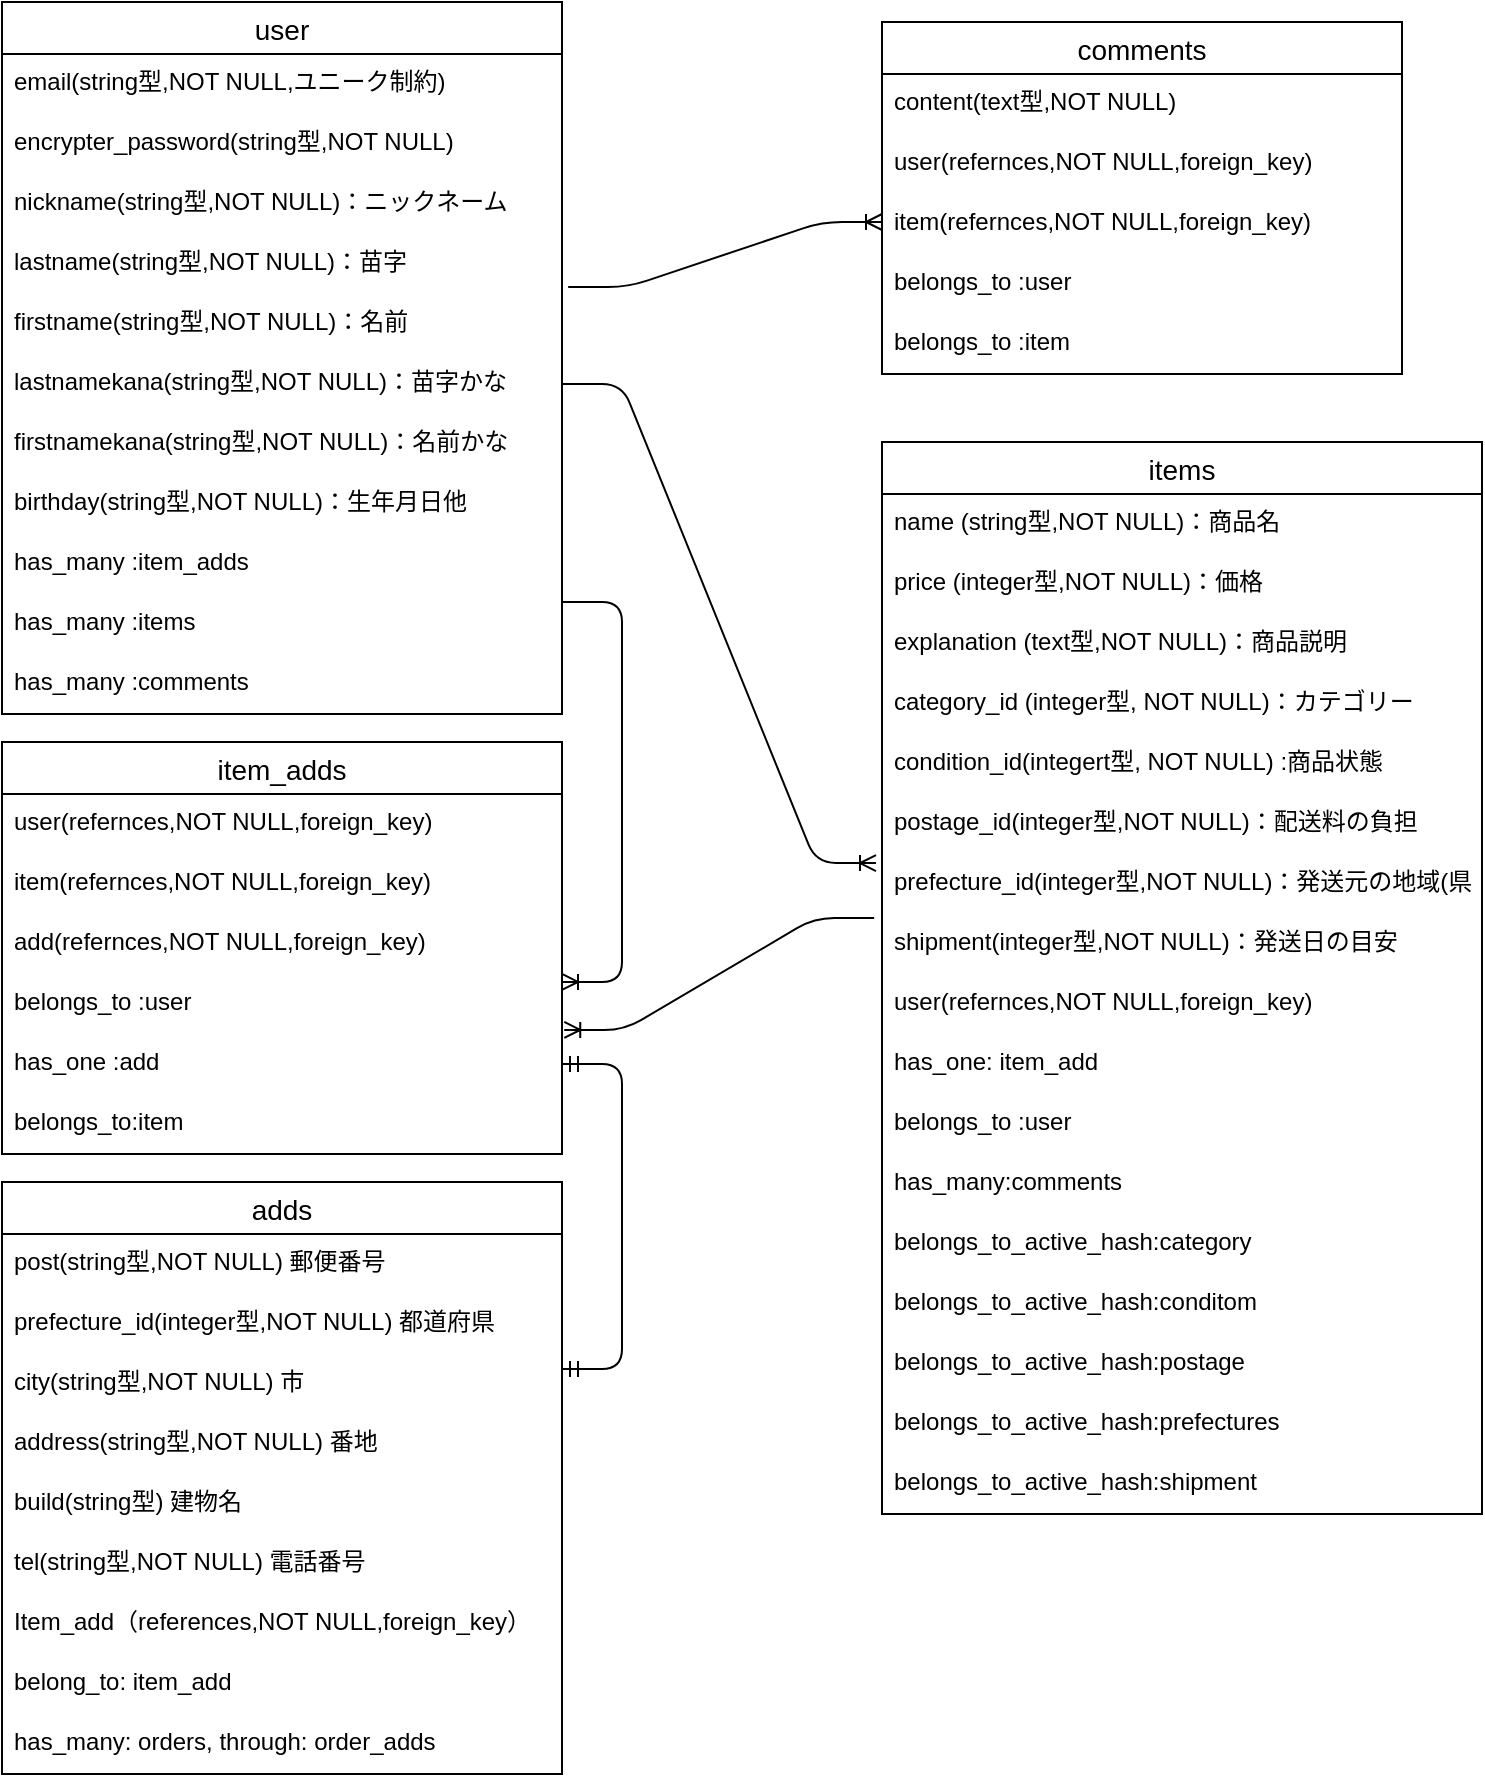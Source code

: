 <mxfile>
    <diagram id="sAMk5c5YUzrpVQwOAbqx" name="ページ1">
        <mxGraphModel dx="1624" dy="819" grid="1" gridSize="10" guides="0" tooltips="1" connect="1" arrows="1" fold="1" page="1" pageScale="1" pageWidth="827" pageHeight="1169" math="0" shadow="0">
            <root>
                <mxCell id="0"/>
                <mxCell id="1" parent="0"/>
                <mxCell id="2" value="user" style="swimlane;fontStyle=0;childLayout=stackLayout;horizontal=1;startSize=26;horizontalStack=0;resizeParent=1;resizeParentMax=0;resizeLast=0;collapsible=1;marginBottom=0;align=center;fontSize=14;" parent="1" vertex="1">
                    <mxGeometry x="20" y="10" width="280" height="356" as="geometry"/>
                </mxCell>
                <mxCell id="3" value="email(string型,NOT NULL,ユニーク制約)" style="text;strokeColor=none;fillColor=none;spacingLeft=4;spacingRight=4;overflow=hidden;rotatable=0;points=[[0,0.5],[1,0.5]];portConstraint=eastwest;fontSize=12;" parent="2" vertex="1">
                    <mxGeometry y="26" width="280" height="30" as="geometry"/>
                </mxCell>
                <mxCell id="4" value="encrypter_password(string型,NOT NULL)" style="text;strokeColor=none;fillColor=none;spacingLeft=4;spacingRight=4;overflow=hidden;rotatable=0;points=[[0,0.5],[1,0.5]];portConstraint=eastwest;fontSize=12;" parent="2" vertex="1">
                    <mxGeometry y="56" width="280" height="30" as="geometry"/>
                </mxCell>
                <mxCell id="5" value="nickname(string型,NOT NULL)：ニックネーム" style="text;strokeColor=none;fillColor=none;spacingLeft=4;spacingRight=4;overflow=hidden;rotatable=0;points=[[0,0.5],[1,0.5]];portConstraint=eastwest;fontSize=12;" parent="2" vertex="1">
                    <mxGeometry y="86" width="280" height="30" as="geometry"/>
                </mxCell>
                <mxCell id="71" value="lastname(string型,NOT NULL)：苗字" style="text;strokeColor=none;fillColor=none;spacingLeft=4;spacingRight=4;overflow=hidden;rotatable=0;points=[[0,0.5],[1,0.5]];portConstraint=eastwest;fontSize=12;rounded=1;" parent="2" vertex="1">
                    <mxGeometry y="116" width="280" height="30" as="geometry"/>
                </mxCell>
                <mxCell id="73" value="firstname(string型,NOT NULL)：名前" style="text;strokeColor=none;fillColor=none;spacingLeft=4;spacingRight=4;overflow=hidden;rotatable=0;points=[[0,0.5],[1,0.5]];portConstraint=eastwest;fontSize=12;rounded=1;" parent="2" vertex="1">
                    <mxGeometry y="146" width="280" height="30" as="geometry"/>
                </mxCell>
                <mxCell id="74" value="lastnamekana(string型,NOT NULL)：苗字かな" style="text;strokeColor=none;fillColor=none;spacingLeft=4;spacingRight=4;overflow=hidden;rotatable=0;points=[[0,0.5],[1,0.5]];portConstraint=eastwest;fontSize=12;rounded=1;" parent="2" vertex="1">
                    <mxGeometry y="176" width="280" height="30" as="geometry"/>
                </mxCell>
                <mxCell id="75" value="firstnamekana(string型,NOT NULL)：名前かな" style="text;strokeColor=none;fillColor=none;spacingLeft=4;spacingRight=4;overflow=hidden;rotatable=0;points=[[0,0.5],[1,0.5]];portConstraint=eastwest;fontSize=12;rounded=1;" parent="2" vertex="1">
                    <mxGeometry y="206" width="280" height="30" as="geometry"/>
                </mxCell>
                <mxCell id="72" value="birthday(string型,NOT NULL)：生年月日他" style="text;strokeColor=none;fillColor=none;spacingLeft=4;spacingRight=4;overflow=hidden;rotatable=0;points=[[0,0.5],[1,0.5]];portConstraint=eastwest;fontSize=12;rounded=1;" parent="2" vertex="1">
                    <mxGeometry y="236" width="280" height="30" as="geometry"/>
                </mxCell>
                <mxCell id="90" value="has_many :item_adds" style="text;strokeColor=none;fillColor=none;spacingLeft=4;spacingRight=4;overflow=hidden;rotatable=0;points=[[0,0.5],[1,0.5]];portConstraint=eastwest;fontSize=12;" parent="2" vertex="1">
                    <mxGeometry y="266" width="280" height="30" as="geometry"/>
                </mxCell>
                <mxCell id="92" value="has_many :items" style="text;strokeColor=none;fillColor=none;spacingLeft=4;spacingRight=4;overflow=hidden;rotatable=0;points=[[0,0.5],[1,0.5]];portConstraint=eastwest;fontSize=12;" parent="2" vertex="1">
                    <mxGeometry y="296" width="280" height="30" as="geometry"/>
                </mxCell>
                <mxCell id="121" value="has_many :comments" style="text;strokeColor=none;fillColor=none;spacingLeft=4;spacingRight=4;overflow=hidden;rotatable=0;points=[[0,0.5],[1,0.5]];portConstraint=eastwest;fontSize=12;" parent="2" vertex="1">
                    <mxGeometry y="326" width="280" height="30" as="geometry"/>
                </mxCell>
                <mxCell id="19" value="items" style="swimlane;fontStyle=0;childLayout=stackLayout;horizontal=1;startSize=26;horizontalStack=0;resizeParent=1;resizeParentMax=0;resizeLast=0;collapsible=1;marginBottom=0;align=center;fontSize=14;" parent="1" vertex="1">
                    <mxGeometry x="460" y="230" width="300" height="536" as="geometry">
                        <mxRectangle x="390" y="100" width="70" height="30" as="alternateBounds"/>
                    </mxGeometry>
                </mxCell>
                <mxCell id="20" value="name (string型,NOT NULL)：商品名" style="text;strokeColor=none;fillColor=none;spacingLeft=4;spacingRight=4;overflow=hidden;rotatable=0;points=[[0,0.5],[1,0.5]];portConstraint=eastwest;fontSize=12;" parent="19" vertex="1">
                    <mxGeometry y="26" width="300" height="30" as="geometry"/>
                </mxCell>
                <mxCell id="21" value="price (integer型,NOT NULL)：価格" style="text;strokeColor=none;fillColor=none;spacingLeft=4;spacingRight=4;overflow=hidden;rotatable=0;points=[[0,0.5],[1,0.5]];portConstraint=eastwest;fontSize=12;" parent="19" vertex="1">
                    <mxGeometry y="56" width="300" height="30" as="geometry"/>
                </mxCell>
                <mxCell id="22" value="explanation (text型,NOT NULL)：商品説明" style="text;strokeColor=none;fillColor=none;spacingLeft=4;spacingRight=4;overflow=hidden;rotatable=0;points=[[0,0.5],[1,0.5]];portConstraint=eastwest;fontSize=12;" parent="19" vertex="1">
                    <mxGeometry y="86" width="300" height="30" as="geometry"/>
                </mxCell>
                <mxCell id="65" value="category_id (integer型, NOT NULL)：カテゴリー" style="text;strokeColor=none;fillColor=none;spacingLeft=4;spacingRight=4;overflow=hidden;rotatable=0;points=[[0,0.5],[1,0.5]];portConstraint=eastwest;fontSize=12;rounded=1;" parent="19" vertex="1">
                    <mxGeometry y="116" width="300" height="30" as="geometry"/>
                </mxCell>
                <mxCell id="128" value="condition_id(integert型, NOT NULL) :商品状態" style="text;strokeColor=none;fillColor=none;spacingLeft=4;spacingRight=4;overflow=hidden;rotatable=0;points=[[0,0.5],[1,0.5]];portConstraint=eastwest;fontSize=12;" parent="19" vertex="1">
                    <mxGeometry y="146" width="300" height="30" as="geometry"/>
                </mxCell>
                <mxCell id="66" value="postage_id(integer型,NOT NULL)：配送料の負担" style="text;strokeColor=none;fillColor=none;spacingLeft=4;spacingRight=4;overflow=hidden;rotatable=0;points=[[0,0.5],[1,0.5]];portConstraint=eastwest;fontSize=12;rounded=1;" parent="19" vertex="1">
                    <mxGeometry y="176" width="300" height="30" as="geometry"/>
                </mxCell>
                <mxCell id="67" value="prefecture_id(integer型,NOT NULL)：発送元の地域(県)" style="text;strokeColor=none;fillColor=none;spacingLeft=4;spacingRight=4;overflow=hidden;rotatable=0;points=[[0,0.5],[1,0.5]];portConstraint=eastwest;fontSize=12;rounded=1;" parent="19" vertex="1">
                    <mxGeometry y="206" width="300" height="30" as="geometry"/>
                </mxCell>
                <mxCell id="69" value="shipment(integer型,NOT NULL)：発送日の目安" style="text;strokeColor=none;fillColor=none;spacingLeft=4;spacingRight=4;overflow=hidden;rotatable=0;points=[[0,0.5],[1,0.5]];portConstraint=eastwest;fontSize=12;rounded=1;" parent="19" vertex="1">
                    <mxGeometry y="236" width="300" height="30" as="geometry"/>
                </mxCell>
                <mxCell id="113" value="user(refernces,NOT NULL,foreign_key)" style="text;strokeColor=none;fillColor=none;spacingLeft=4;spacingRight=4;overflow=hidden;rotatable=0;points=[[0,0.5],[1,0.5]];portConstraint=eastwest;fontSize=12;" parent="19" vertex="1">
                    <mxGeometry y="266" width="300" height="30" as="geometry"/>
                </mxCell>
                <mxCell id="93" value="has_one: item_add" style="text;strokeColor=none;fillColor=none;spacingLeft=4;spacingRight=4;overflow=hidden;rotatable=0;points=[[0,0.5],[1,0.5]];portConstraint=eastwest;fontSize=12;" parent="19" vertex="1">
                    <mxGeometry y="296" width="300" height="30" as="geometry"/>
                </mxCell>
                <mxCell id="94" value="belongs_to :user" style="text;strokeColor=none;fillColor=none;spacingLeft=4;spacingRight=4;overflow=hidden;rotatable=0;points=[[0,0.5],[1,0.5]];portConstraint=eastwest;fontSize=12;" parent="19" vertex="1">
                    <mxGeometry y="326" width="300" height="30" as="geometry"/>
                </mxCell>
                <mxCell id="129" value="has_many:comments" style="text;strokeColor=none;fillColor=none;spacingLeft=4;spacingRight=4;overflow=hidden;rotatable=0;points=[[0,0.5],[1,0.5]];portConstraint=eastwest;fontSize=12;" parent="19" vertex="1">
                    <mxGeometry y="356" width="300" height="30" as="geometry"/>
                </mxCell>
                <mxCell id="132" value="belongs_to_active_hash:category" style="text;strokeColor=none;fillColor=none;spacingLeft=4;spacingRight=4;overflow=hidden;rotatable=0;points=[[0,0.5],[1,0.5]];portConstraint=eastwest;fontSize=12;" parent="19" vertex="1">
                    <mxGeometry y="386" width="300" height="30" as="geometry"/>
                </mxCell>
                <mxCell id="130" value="belongs_to_active_hash:conditom" style="text;strokeColor=none;fillColor=none;spacingLeft=4;spacingRight=4;overflow=hidden;rotatable=0;points=[[0,0.5],[1,0.5]];portConstraint=eastwest;fontSize=12;" parent="19" vertex="1">
                    <mxGeometry y="416" width="300" height="30" as="geometry"/>
                </mxCell>
                <mxCell id="134" value="belongs_to_active_hash:postage" style="text;strokeColor=none;fillColor=none;spacingLeft=4;spacingRight=4;overflow=hidden;rotatable=0;points=[[0,0.5],[1,0.5]];portConstraint=eastwest;fontSize=12;" parent="19" vertex="1">
                    <mxGeometry y="446" width="300" height="30" as="geometry"/>
                </mxCell>
                <mxCell id="133" value="belongs_to_active_hash:prefectures" style="text;strokeColor=none;fillColor=none;spacingLeft=4;spacingRight=4;overflow=hidden;rotatable=0;points=[[0,0.5],[1,0.5]];portConstraint=eastwest;fontSize=12;" parent="19" vertex="1">
                    <mxGeometry y="476" width="300" height="30" as="geometry"/>
                </mxCell>
                <mxCell id="131" value="belongs_to_active_hash:shipment" style="text;strokeColor=none;fillColor=none;spacingLeft=4;spacingRight=4;overflow=hidden;rotatable=0;points=[[0,0.5],[1,0.5]];portConstraint=eastwest;fontSize=12;" parent="19" vertex="1">
                    <mxGeometry y="506" width="300" height="30" as="geometry"/>
                </mxCell>
                <mxCell id="78" value="adds" style="swimlane;fontStyle=0;childLayout=stackLayout;horizontal=1;startSize=26;horizontalStack=0;resizeParent=1;resizeParentMax=0;resizeLast=0;collapsible=1;marginBottom=0;align=center;fontSize=14;" parent="1" vertex="1">
                    <mxGeometry x="20" y="600" width="280" height="296" as="geometry"/>
                </mxCell>
                <mxCell id="79" value="post(string型,NOT NULL) 郵便番号" style="text;strokeColor=none;fillColor=none;spacingLeft=4;spacingRight=4;overflow=hidden;rotatable=0;points=[[0,0.5],[1,0.5]];portConstraint=eastwest;fontSize=12;fontStyle=0" parent="78" vertex="1">
                    <mxGeometry y="26" width="280" height="30" as="geometry"/>
                </mxCell>
                <mxCell id="80" value="prefecture_id(integer型,NOT NULL) 都道府県" style="text;strokeColor=none;fillColor=none;spacingLeft=4;spacingRight=4;overflow=hidden;rotatable=0;points=[[0,0.5],[1,0.5]];portConstraint=eastwest;fontSize=12;" parent="78" vertex="1">
                    <mxGeometry y="56" width="280" height="30" as="geometry"/>
                </mxCell>
                <mxCell id="81" value="city(string型,NOT NULL) 市" style="text;strokeColor=none;fillColor=none;spacingLeft=4;spacingRight=4;overflow=hidden;rotatable=0;points=[[0,0.5],[1,0.5]];portConstraint=eastwest;fontSize=12;" parent="78" vertex="1">
                    <mxGeometry y="86" width="280" height="30" as="geometry"/>
                </mxCell>
                <mxCell id="83" value="address(string型,NOT NULL) 番地" style="text;strokeColor=none;fillColor=none;spacingLeft=4;spacingRight=4;overflow=hidden;rotatable=0;points=[[0,0.5],[1,0.5]];portConstraint=eastwest;fontSize=12;rounded=1;" parent="78" vertex="1">
                    <mxGeometry y="116" width="280" height="30" as="geometry"/>
                </mxCell>
                <mxCell id="84" value="build(string型) 建物名" style="text;strokeColor=none;fillColor=none;spacingLeft=4;spacingRight=4;overflow=hidden;rotatable=0;points=[[0,0.5],[1,0.5]];portConstraint=eastwest;fontSize=12;rounded=1;" parent="78" vertex="1">
                    <mxGeometry y="146" width="280" height="30" as="geometry"/>
                </mxCell>
                <mxCell id="85" value="tel(string型,NOT NULL) 電話番号" style="text;strokeColor=none;fillColor=none;spacingLeft=4;spacingRight=4;overflow=hidden;rotatable=0;points=[[0,0.5],[1,0.5]];portConstraint=eastwest;fontSize=12;rounded=1;" parent="78" vertex="1">
                    <mxGeometry y="176" width="280" height="30" as="geometry"/>
                </mxCell>
                <mxCell id="140" value="Item_add（references,NOT NULL,foreign_key）" style="text;strokeColor=none;fillColor=none;spacingLeft=4;spacingRight=4;overflow=hidden;rotatable=0;points=[[0,0.5],[1,0.5]];portConstraint=eastwest;fontSize=12;" parent="78" vertex="1">
                    <mxGeometry y="206" width="280" height="30" as="geometry"/>
                </mxCell>
                <mxCell id="100" value="belong_to: item_add" style="text;strokeColor=none;fillColor=none;spacingLeft=4;spacingRight=4;overflow=hidden;rotatable=0;points=[[0,0.5],[1,0.5]];portConstraint=eastwest;fontSize=12;" parent="78" vertex="1">
                    <mxGeometry y="236" width="280" height="30" as="geometry"/>
                </mxCell>
                <mxCell id="99" value="has_many: orders, through: order_adds" style="text;strokeColor=none;fillColor=none;spacingLeft=4;spacingRight=4;overflow=hidden;rotatable=0;points=[[0,0.5],[1,0.5]];portConstraint=eastwest;fontSize=12;" parent="78" vertex="1">
                    <mxGeometry y="266" width="280" height="30" as="geometry"/>
                </mxCell>
                <mxCell id="101" value="item_adds" style="swimlane;fontStyle=0;childLayout=stackLayout;horizontal=1;startSize=26;horizontalStack=0;resizeParent=1;resizeParentMax=0;resizeLast=0;collapsible=1;marginBottom=0;align=center;fontSize=14;" parent="1" vertex="1">
                    <mxGeometry x="20" y="380" width="280" height="206" as="geometry"/>
                </mxCell>
                <mxCell id="102" value="user(refernces,NOT NULL,foreign_key)" style="text;strokeColor=none;fillColor=none;spacingLeft=4;spacingRight=4;overflow=hidden;rotatable=0;points=[[0,0.5],[1,0.5]];portConstraint=eastwest;fontSize=12;" parent="101" vertex="1">
                    <mxGeometry y="26" width="280" height="30" as="geometry"/>
                </mxCell>
                <mxCell id="103" value="item(refernces,NOT NULL,foreign_key)" style="text;strokeColor=none;fillColor=none;spacingLeft=4;spacingRight=4;overflow=hidden;rotatable=0;points=[[0,0.5],[1,0.5]];portConstraint=eastwest;fontSize=12;" parent="101" vertex="1">
                    <mxGeometry y="56" width="280" height="30" as="geometry"/>
                </mxCell>
                <mxCell id="137" value="add(refernces,NOT NULL,foreign_key)" style="text;strokeColor=none;fillColor=none;spacingLeft=4;spacingRight=4;overflow=hidden;rotatable=0;points=[[0,0.5],[1,0.5]];portConstraint=eastwest;fontSize=12;" parent="101" vertex="1">
                    <mxGeometry y="86" width="280" height="30" as="geometry"/>
                </mxCell>
                <mxCell id="104" value="belongs_to :user" style="text;strokeColor=none;fillColor=none;spacingLeft=4;spacingRight=4;overflow=hidden;rotatable=0;points=[[0,0.5],[1,0.5]];portConstraint=eastwest;fontSize=12;" parent="101" vertex="1">
                    <mxGeometry y="116" width="280" height="30" as="geometry"/>
                </mxCell>
                <mxCell id="105" value="has_one :add" style="text;strokeColor=none;fillColor=none;spacingLeft=4;spacingRight=4;overflow=hidden;rotatable=0;points=[[0,0.5],[1,0.5]];portConstraint=eastwest;fontSize=12;" parent="101" vertex="1">
                    <mxGeometry y="146" width="280" height="30" as="geometry"/>
                </mxCell>
                <mxCell id="138" value="belongs_to:item" style="text;strokeColor=none;fillColor=none;spacingLeft=4;spacingRight=4;overflow=hidden;rotatable=0;points=[[0,0.5],[1,0.5]];portConstraint=eastwest;fontSize=12;" parent="101" vertex="1">
                    <mxGeometry y="176" width="280" height="30" as="geometry"/>
                </mxCell>
                <mxCell id="114" value="comments" style="swimlane;fontStyle=0;childLayout=stackLayout;horizontal=1;startSize=26;horizontalStack=0;resizeParent=1;resizeParentMax=0;resizeLast=0;collapsible=1;marginBottom=0;align=center;fontSize=14;" parent="1" vertex="1">
                    <mxGeometry x="460" y="20" width="260" height="176" as="geometry"/>
                </mxCell>
                <mxCell id="115" value="content(text型,NOT NULL)" style="text;strokeColor=none;fillColor=none;spacingLeft=4;spacingRight=4;overflow=hidden;rotatable=0;points=[[0,0.5],[1,0.5]];portConstraint=eastwest;fontSize=12;" parent="114" vertex="1">
                    <mxGeometry y="26" width="260" height="30" as="geometry"/>
                </mxCell>
                <mxCell id="116" value="user(refernces,NOT NULL,foreign_key)" style="text;strokeColor=none;fillColor=none;spacingLeft=4;spacingRight=4;overflow=hidden;rotatable=0;points=[[0,0.5],[1,0.5]];portConstraint=eastwest;fontSize=12;" parent="114" vertex="1">
                    <mxGeometry y="56" width="260" height="30" as="geometry"/>
                </mxCell>
                <mxCell id="117" value="item(refernces,NOT NULL,foreign_key)" style="text;strokeColor=none;fillColor=none;spacingLeft=4;spacingRight=4;overflow=hidden;rotatable=0;points=[[0,0.5],[1,0.5]];portConstraint=eastwest;fontSize=12;" parent="114" vertex="1">
                    <mxGeometry y="86" width="260" height="30" as="geometry"/>
                </mxCell>
                <mxCell id="118" value="belongs_to :user" style="text;strokeColor=none;fillColor=none;spacingLeft=4;spacingRight=4;overflow=hidden;rotatable=0;points=[[0,0.5],[1,0.5]];portConstraint=eastwest;fontSize=12;" parent="114" vertex="1">
                    <mxGeometry y="116" width="260" height="30" as="geometry"/>
                </mxCell>
                <mxCell id="119" value="belongs_to :item" style="text;strokeColor=none;fillColor=none;spacingLeft=4;spacingRight=4;overflow=hidden;rotatable=0;points=[[0,0.5],[1,0.5]];portConstraint=eastwest;fontSize=12;" parent="114" vertex="1">
                    <mxGeometry y="146" width="260" height="30" as="geometry"/>
                </mxCell>
                <mxCell id="122" value="" style="edgeStyle=entityRelationEdgeStyle;fontSize=12;html=1;endArrow=ERoneToMany;exitX=1.011;exitY=0.883;exitDx=0;exitDy=0;exitPerimeter=0;" parent="1" source="71" edge="1">
                    <mxGeometry width="100" height="100" relative="1" as="geometry">
                        <mxPoint x="360" y="220" as="sourcePoint"/>
                        <mxPoint x="460" y="120" as="targetPoint"/>
                    </mxGeometry>
                </mxCell>
                <mxCell id="123" value="" style="edgeStyle=entityRelationEdgeStyle;fontSize=12;html=1;endArrow=ERoneToMany;entryX=-0.012;entryY=0.817;entryDx=0;entryDy=0;entryPerimeter=0;exitX=1;exitY=0.5;exitDx=0;exitDy=0;" parent="1" source="74" edge="1">
                    <mxGeometry width="100" height="100" relative="1" as="geometry">
                        <mxPoint x="300" y="310" as="sourcePoint"/>
                        <mxPoint x="457" y="440.51" as="targetPoint"/>
                    </mxGeometry>
                </mxCell>
                <mxCell id="124" value="" style="edgeStyle=entityRelationEdgeStyle;fontSize=12;html=1;endArrow=ERoneToMany;entryX=1;entryY=0.133;entryDx=0;entryDy=0;entryPerimeter=0;" parent="1" target="104" edge="1">
                    <mxGeometry width="100" height="100" relative="1" as="geometry">
                        <mxPoint x="300" y="310" as="sourcePoint"/>
                        <mxPoint x="400" y="210" as="targetPoint"/>
                    </mxGeometry>
                </mxCell>
                <mxCell id="125" value="" style="edgeStyle=entityRelationEdgeStyle;fontSize=12;html=1;endArrow=ERoneToMany;entryX=1.004;entryY=-0.067;entryDx=0;entryDy=0;entryPerimeter=0;exitX=-0.013;exitY=0.067;exitDx=0;exitDy=0;exitPerimeter=0;" parent="1" source="69" target="105" edge="1">
                    <mxGeometry width="100" height="100" relative="1" as="geometry">
                        <mxPoint x="300" y="630" as="sourcePoint"/>
                        <mxPoint x="400" y="530" as="targetPoint"/>
                    </mxGeometry>
                </mxCell>
                <mxCell id="127" value="" style="edgeStyle=entityRelationEdgeStyle;fontSize=12;html=1;endArrow=ERmandOne;startArrow=ERmandOne;exitX=1;exitY=0.25;exitDx=0;exitDy=0;exitPerimeter=0;" parent="1" source="81" target="105" edge="1">
                    <mxGeometry width="100" height="100" relative="1" as="geometry">
                        <mxPoint x="300" y="730" as="sourcePoint"/>
                        <mxPoint x="400" y="630" as="targetPoint"/>
                    </mxGeometry>
                </mxCell>
            </root>
        </mxGraphModel>
    </diagram>
</mxfile>